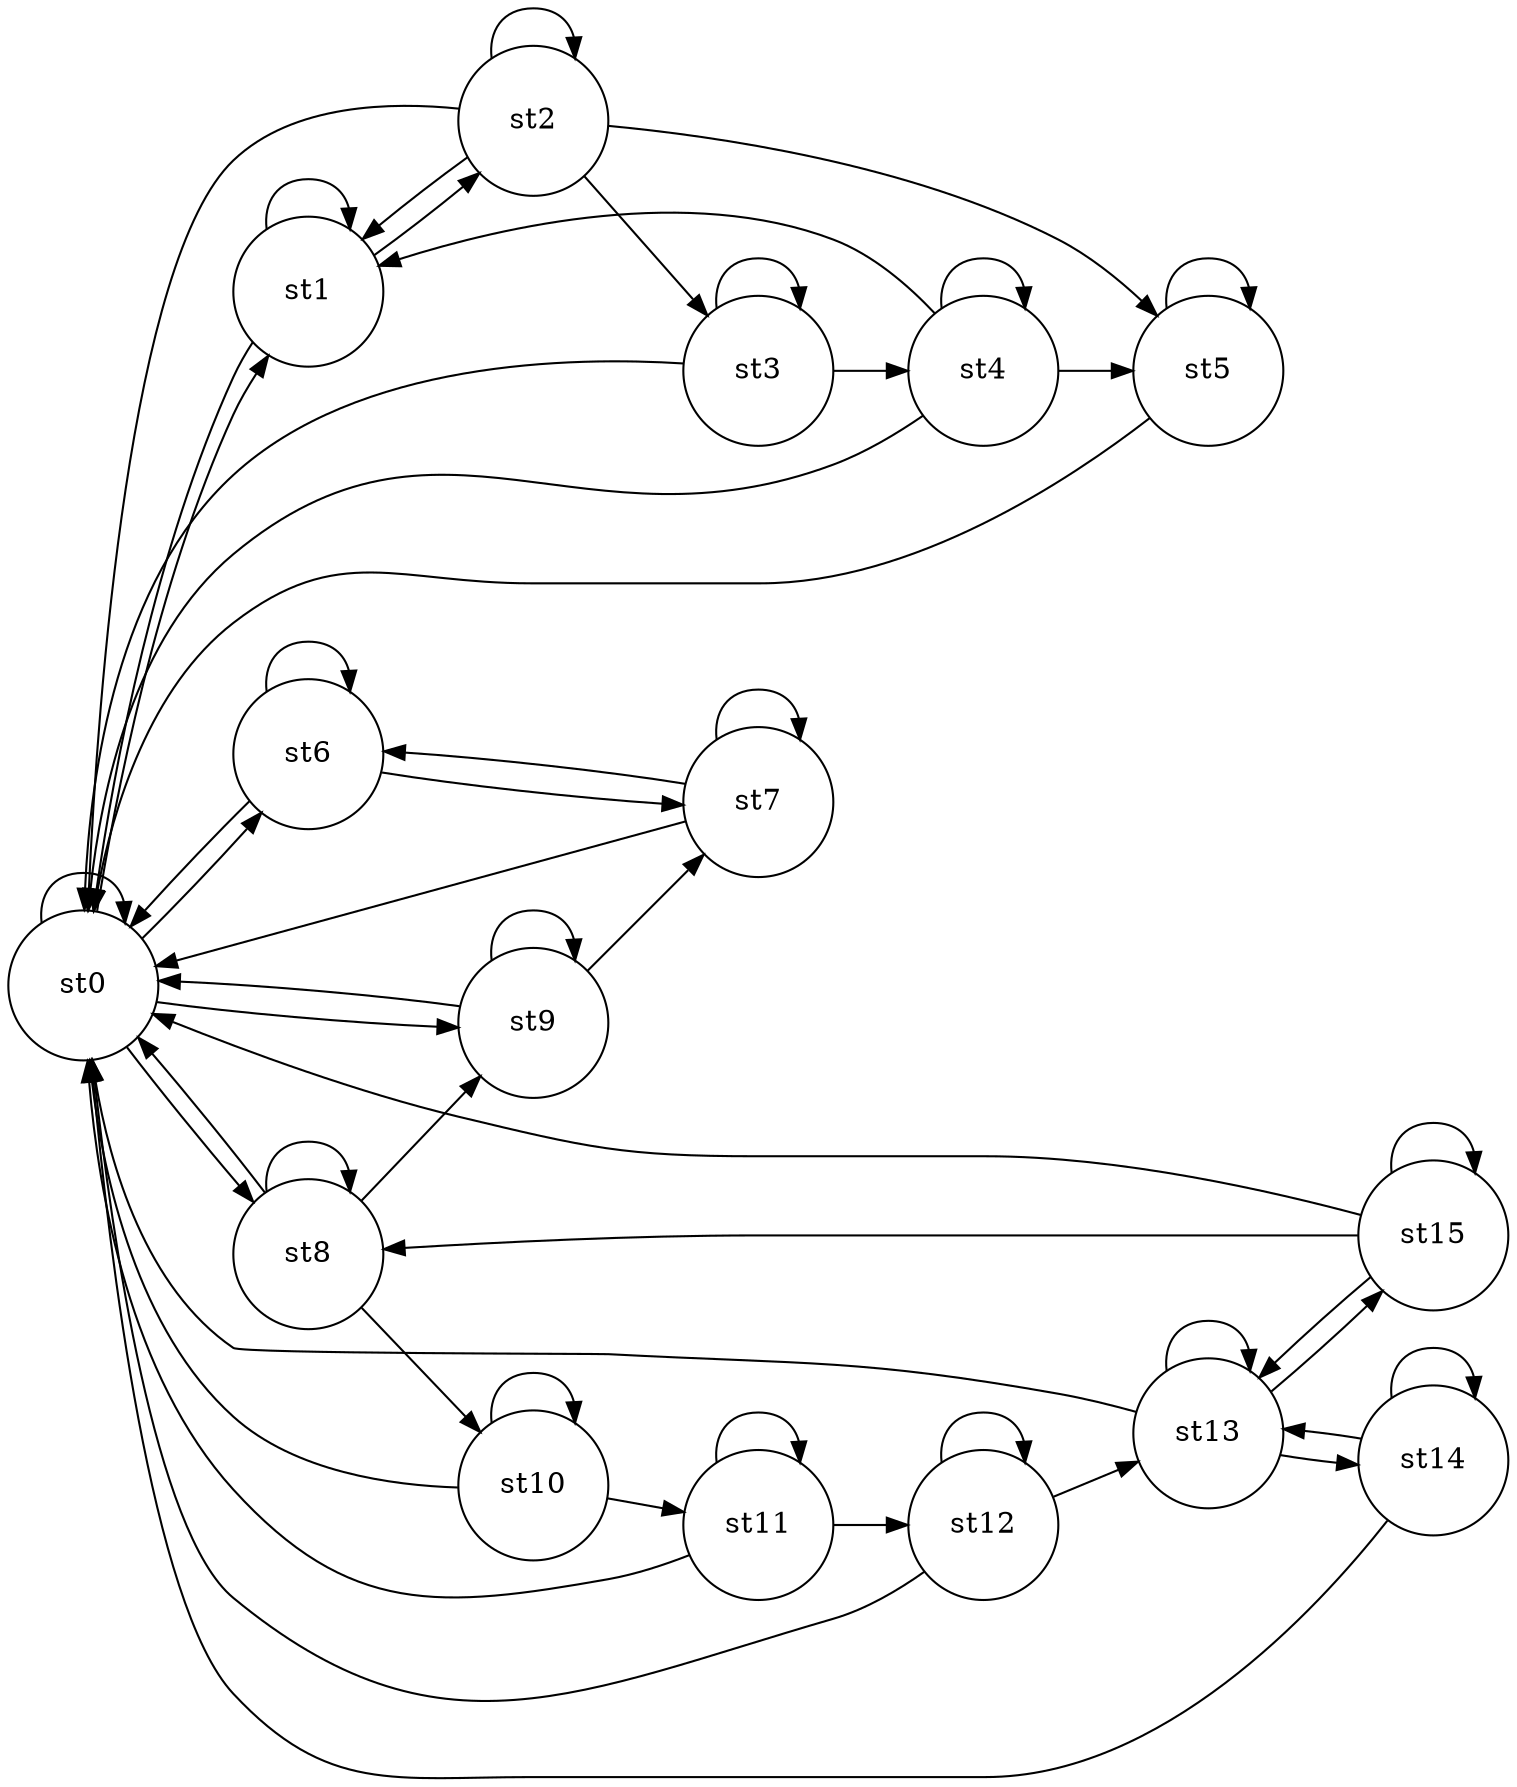 #Total states is 0, including 0 states and 0 newstates
#Total transisions is 0, including 0 transistions and 0 new transitions
digraph finite_state_machine {
	rankdir=LR;
	size="20,20";
	resolution="300";
	overlap=false;

	node [shape = circle, fixedsize=true, width = 1, color = red, style = filled];

	node [shape = circle, color = black, style = unfilled];
	st0;
 	st1;
 	st10;
 	st11;
 	st12;
 	st13;
 	st14;
 	st15;
 	st2;
 	st3;
 	st4;
 	st5;
 	st6;
 	st7;
 	st8;
 	st9;
 	st0 -> st0;
	st0 -> st1;
	st0 -> st6;
	st0 -> st8;
	st0 -> st9;
	st1 -> st0;
	st1 -> st1;
	st1 -> st2;
	st10 -> st0;
	st10 -> st10;
	st10 -> st11;
	st11 -> st0;
	st11 -> st11;
	st11 -> st12;
	st12 -> st0;
	st12 -> st12;
	st12 -> st13;
	st13 -> st0;
	st13 -> st13;
	st13 -> st14;
	st13 -> st15;
	st14 -> st0;
	st14 -> st13;
	st14 -> st14;
	st15 -> st0;
	st15 -> st13;
	st15 -> st15;
	st15 -> st8;
	st2 -> st0;
	st2 -> st1;
	st2 -> st2;
	st2 -> st3;
	st2 -> st5;
	st3 -> st0;
	st3 -> st3;
	st3 -> st4;
	st4 -> st0;
	st4 -> st1;
	st4 -> st4;
	st4 -> st5;
	st5 -> st0;
	st5 -> st5;
	st6 -> st0;
	st6 -> st6;
	st6 -> st7;
	st7 -> st0;
	st7 -> st6;
	st7 -> st7;
	st8 -> st0;
	st8 -> st10;
	st8 -> st8;
	st8 -> st9;
	st9 -> st0;
	st9 -> st7;
	st9 -> st9;
}
